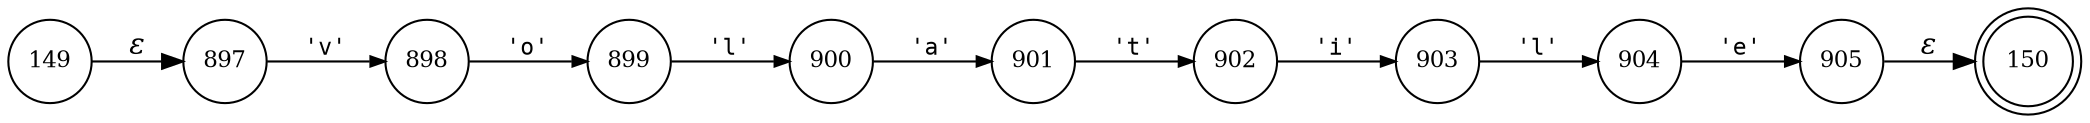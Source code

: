 digraph ATN {
rankdir=LR;
s150[fontsize=11, label="150", shape=doublecircle, fixedsize=true, width=.6];
s897[fontsize=11,label="897", shape=circle, fixedsize=true, width=.55, peripheries=1];
s898[fontsize=11,label="898", shape=circle, fixedsize=true, width=.55, peripheries=1];
s899[fontsize=11,label="899", shape=circle, fixedsize=true, width=.55, peripheries=1];
s900[fontsize=11,label="900", shape=circle, fixedsize=true, width=.55, peripheries=1];
s149[fontsize=11,label="149", shape=circle, fixedsize=true, width=.55, peripheries=1];
s901[fontsize=11,label="901", shape=circle, fixedsize=true, width=.55, peripheries=1];
s902[fontsize=11,label="902", shape=circle, fixedsize=true, width=.55, peripheries=1];
s903[fontsize=11,label="903", shape=circle, fixedsize=true, width=.55, peripheries=1];
s904[fontsize=11,label="904", shape=circle, fixedsize=true, width=.55, peripheries=1];
s905[fontsize=11,label="905", shape=circle, fixedsize=true, width=.55, peripheries=1];
s149 -> s897 [fontname="Times-Italic", label="&epsilon;"];
s897 -> s898 [fontsize=11, fontname="Courier", arrowsize=.7, label = "'v'", arrowhead = normal];
s898 -> s899 [fontsize=11, fontname="Courier", arrowsize=.7, label = "'o'", arrowhead = normal];
s899 -> s900 [fontsize=11, fontname="Courier", arrowsize=.7, label = "'l'", arrowhead = normal];
s900 -> s901 [fontsize=11, fontname="Courier", arrowsize=.7, label = "'a'", arrowhead = normal];
s901 -> s902 [fontsize=11, fontname="Courier", arrowsize=.7, label = "'t'", arrowhead = normal];
s902 -> s903 [fontsize=11, fontname="Courier", arrowsize=.7, label = "'i'", arrowhead = normal];
s903 -> s904 [fontsize=11, fontname="Courier", arrowsize=.7, label = "'l'", arrowhead = normal];
s904 -> s905 [fontsize=11, fontname="Courier", arrowsize=.7, label = "'e'", arrowhead = normal];
s905 -> s150 [fontname="Times-Italic", label="&epsilon;"];
}